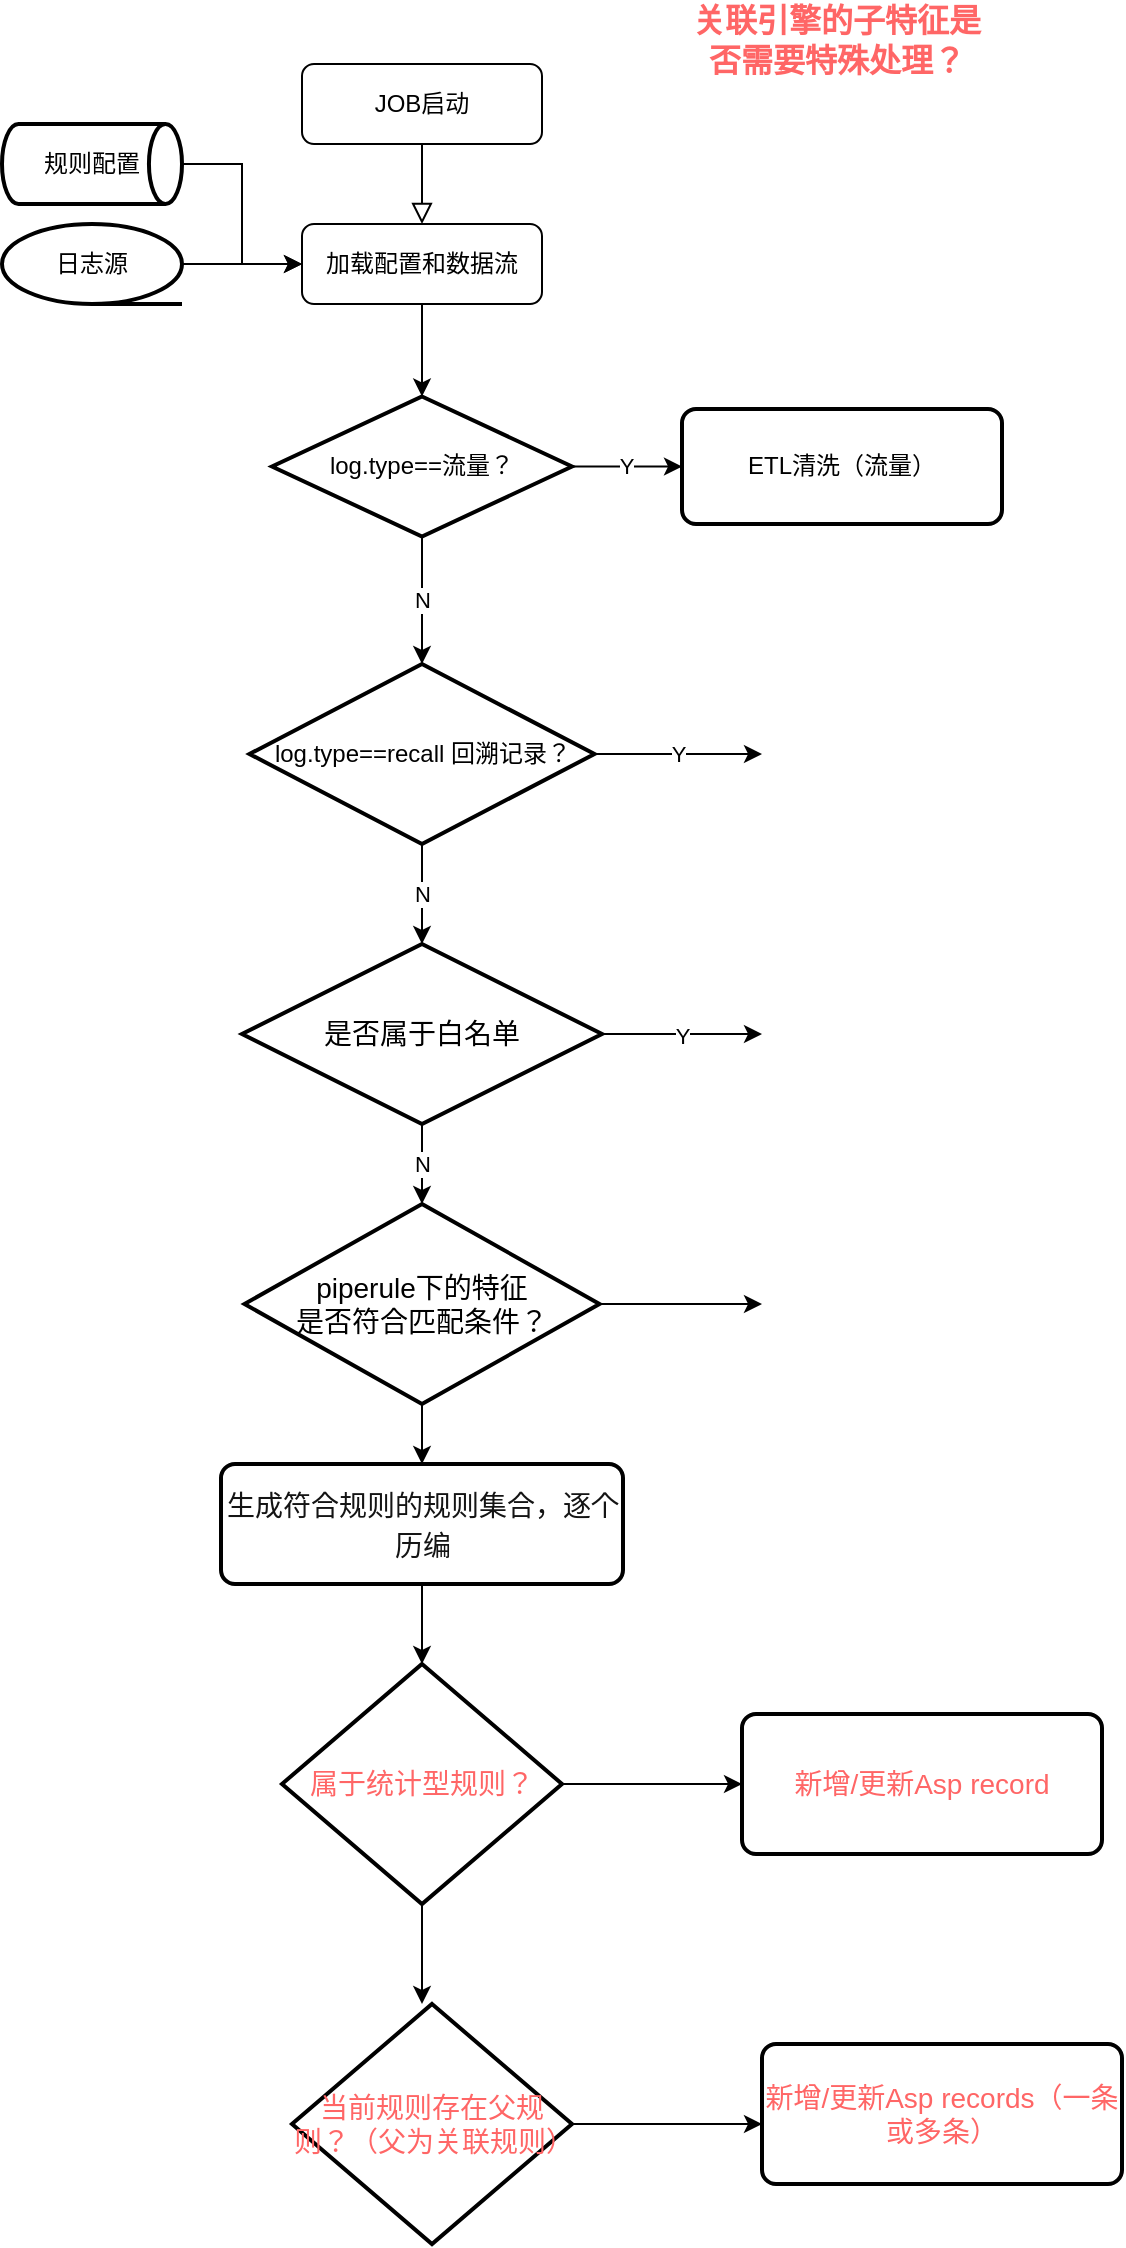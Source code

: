 <mxfile version="13.10.2" type="github">
  <diagram id="C5RBs43oDa-KdzZeNtuy" name="Page-1">
    <mxGraphModel dx="1422" dy="762" grid="1" gridSize="10" guides="1" tooltips="1" connect="1" arrows="1" fold="1" page="1" pageScale="1" pageWidth="827" pageHeight="1169" math="0" shadow="0">
      <root>
        <mxCell id="WIyWlLk6GJQsqaUBKTNV-0" />
        <mxCell id="WIyWlLk6GJQsqaUBKTNV-1" parent="WIyWlLk6GJQsqaUBKTNV-0" />
        <mxCell id="WIyWlLk6GJQsqaUBKTNV-2" value="" style="rounded=0;html=1;jettySize=auto;orthogonalLoop=1;fontSize=11;endArrow=block;endFill=0;endSize=8;strokeWidth=1;shadow=0;labelBackgroundColor=none;edgeStyle=orthogonalEdgeStyle;entryX=0.5;entryY=0;entryDx=0;entryDy=0;" parent="WIyWlLk6GJQsqaUBKTNV-1" source="WIyWlLk6GJQsqaUBKTNV-3" target="eaVsBF795Vhie1ds8Pe4-0" edge="1">
          <mxGeometry relative="1" as="geometry">
            <mxPoint x="220" y="150" as="targetPoint" />
          </mxGeometry>
        </mxCell>
        <mxCell id="WIyWlLk6GJQsqaUBKTNV-3" value="JOB启动" style="rounded=1;whiteSpace=wrap;html=1;fontSize=12;glass=0;strokeWidth=1;shadow=0;" parent="WIyWlLk6GJQsqaUBKTNV-1" vertex="1">
          <mxGeometry x="160" y="50" width="120" height="40" as="geometry" />
        </mxCell>
        <mxCell id="eaVsBF795Vhie1ds8Pe4-2" style="edgeStyle=orthogonalEdgeStyle;rounded=0;orthogonalLoop=1;jettySize=auto;html=1;entryX=0.5;entryY=0;entryDx=0;entryDy=0;entryPerimeter=0;" edge="1" parent="WIyWlLk6GJQsqaUBKTNV-1" source="eaVsBF795Vhie1ds8Pe4-0" target="eaVsBF795Vhie1ds8Pe4-8">
          <mxGeometry relative="1" as="geometry">
            <mxPoint x="220" y="220" as="targetPoint" />
          </mxGeometry>
        </mxCell>
        <mxCell id="eaVsBF795Vhie1ds8Pe4-0" value="加载配置和数据流" style="rounded=1;whiteSpace=wrap;html=1;fontSize=12;glass=0;strokeWidth=1;shadow=0;" vertex="1" parent="WIyWlLk6GJQsqaUBKTNV-1">
          <mxGeometry x="160" y="130" width="120" height="40" as="geometry" />
        </mxCell>
        <mxCell id="eaVsBF795Vhie1ds8Pe4-4" style="edgeStyle=orthogonalEdgeStyle;rounded=0;orthogonalLoop=1;jettySize=auto;html=1;entryX=0;entryY=0.5;entryDx=0;entryDy=0;" edge="1" parent="WIyWlLk6GJQsqaUBKTNV-1" source="eaVsBF795Vhie1ds8Pe4-3" target="eaVsBF795Vhie1ds8Pe4-0">
          <mxGeometry relative="1" as="geometry" />
        </mxCell>
        <mxCell id="eaVsBF795Vhie1ds8Pe4-3" value="日志源" style="strokeWidth=2;html=1;shape=mxgraph.flowchart.sequential_data;whiteSpace=wrap;" vertex="1" parent="WIyWlLk6GJQsqaUBKTNV-1">
          <mxGeometry x="10" y="130" width="90" height="40" as="geometry" />
        </mxCell>
        <mxCell id="eaVsBF795Vhie1ds8Pe4-7" style="edgeStyle=orthogonalEdgeStyle;rounded=0;orthogonalLoop=1;jettySize=auto;html=1;exitX=1;exitY=0.5;exitDx=0;exitDy=0;exitPerimeter=0;entryX=0;entryY=0.5;entryDx=0;entryDy=0;" edge="1" parent="WIyWlLk6GJQsqaUBKTNV-1" source="eaVsBF795Vhie1ds8Pe4-5" target="eaVsBF795Vhie1ds8Pe4-0">
          <mxGeometry relative="1" as="geometry" />
        </mxCell>
        <mxCell id="eaVsBF795Vhie1ds8Pe4-5" value="规则配置" style="strokeWidth=2;html=1;shape=mxgraph.flowchart.direct_data;whiteSpace=wrap;" vertex="1" parent="WIyWlLk6GJQsqaUBKTNV-1">
          <mxGeometry x="10" y="80" width="90" height="40" as="geometry" />
        </mxCell>
        <mxCell id="eaVsBF795Vhie1ds8Pe4-10" value="Y" style="edgeStyle=orthogonalEdgeStyle;rounded=0;orthogonalLoop=1;jettySize=auto;html=1;" edge="1" parent="WIyWlLk6GJQsqaUBKTNV-1" source="eaVsBF795Vhie1ds8Pe4-8" target="eaVsBF795Vhie1ds8Pe4-11">
          <mxGeometry relative="1" as="geometry">
            <mxPoint x="360" y="245" as="targetPoint" />
          </mxGeometry>
        </mxCell>
        <mxCell id="eaVsBF795Vhie1ds8Pe4-12" value="N" style="edgeStyle=orthogonalEdgeStyle;rounded=0;orthogonalLoop=1;jettySize=auto;html=1;exitX=0.5;exitY=1;exitDx=0;exitDy=0;exitPerimeter=0;entryX=0.5;entryY=0;entryDx=0;entryDy=0;entryPerimeter=0;" edge="1" parent="WIyWlLk6GJQsqaUBKTNV-1" source="eaVsBF795Vhie1ds8Pe4-8" target="eaVsBF795Vhie1ds8Pe4-14">
          <mxGeometry relative="1" as="geometry">
            <mxPoint x="220" y="350" as="targetPoint" />
          </mxGeometry>
        </mxCell>
        <mxCell id="eaVsBF795Vhie1ds8Pe4-8" value="log.type==流量？" style="strokeWidth=2;html=1;shape=mxgraph.flowchart.decision;whiteSpace=wrap;" vertex="1" parent="WIyWlLk6GJQsqaUBKTNV-1">
          <mxGeometry x="145" y="216.25" width="150" height="70" as="geometry" />
        </mxCell>
        <mxCell id="eaVsBF795Vhie1ds8Pe4-11" value="ETL清洗（流量）" style="rounded=1;whiteSpace=wrap;html=1;absoluteArcSize=1;arcSize=14;strokeWidth=2;" vertex="1" parent="WIyWlLk6GJQsqaUBKTNV-1">
          <mxGeometry x="350" y="222.5" width="160" height="57.5" as="geometry" />
        </mxCell>
        <mxCell id="eaVsBF795Vhie1ds8Pe4-15" value="Y" style="edgeStyle=orthogonalEdgeStyle;rounded=0;orthogonalLoop=1;jettySize=auto;html=1;exitX=1;exitY=0.5;exitDx=0;exitDy=0;exitPerimeter=0;" edge="1" parent="WIyWlLk6GJQsqaUBKTNV-1" source="eaVsBF795Vhie1ds8Pe4-14">
          <mxGeometry relative="1" as="geometry">
            <mxPoint x="390" y="395" as="targetPoint" />
          </mxGeometry>
        </mxCell>
        <mxCell id="eaVsBF795Vhie1ds8Pe4-16" value="N" style="edgeStyle=orthogonalEdgeStyle;rounded=0;orthogonalLoop=1;jettySize=auto;html=1;exitX=0.5;exitY=1;exitDx=0;exitDy=0;exitPerimeter=0;entryX=0.5;entryY=0;entryDx=0;entryDy=0;entryPerimeter=0;" edge="1" parent="WIyWlLk6GJQsqaUBKTNV-1" source="eaVsBF795Vhie1ds8Pe4-14" target="eaVsBF795Vhie1ds8Pe4-17">
          <mxGeometry relative="1" as="geometry">
            <mxPoint x="220" y="470" as="targetPoint" />
          </mxGeometry>
        </mxCell>
        <mxCell id="eaVsBF795Vhie1ds8Pe4-14" value="log.type==recall 回溯记录？" style="strokeWidth=2;html=1;shape=mxgraph.flowchart.decision;whiteSpace=wrap;" vertex="1" parent="WIyWlLk6GJQsqaUBKTNV-1">
          <mxGeometry x="133.75" y="350" width="172.5" height="90" as="geometry" />
        </mxCell>
        <mxCell id="eaVsBF795Vhie1ds8Pe4-18" value="Y" style="edgeStyle=orthogonalEdgeStyle;rounded=0;orthogonalLoop=1;jettySize=auto;html=1;exitX=1;exitY=0.5;exitDx=0;exitDy=0;exitPerimeter=0;" edge="1" parent="WIyWlLk6GJQsqaUBKTNV-1" source="eaVsBF795Vhie1ds8Pe4-17">
          <mxGeometry relative="1" as="geometry">
            <mxPoint x="390" y="535" as="targetPoint" />
          </mxGeometry>
        </mxCell>
        <mxCell id="eaVsBF795Vhie1ds8Pe4-19" value="N" style="edgeStyle=orthogonalEdgeStyle;rounded=0;orthogonalLoop=1;jettySize=auto;html=1;exitX=0.5;exitY=1;exitDx=0;exitDy=0;exitPerimeter=0;entryX=0.5;entryY=0;entryDx=0;entryDy=0;entryPerimeter=0;" edge="1" parent="WIyWlLk6GJQsqaUBKTNV-1" source="eaVsBF795Vhie1ds8Pe4-17" target="eaVsBF795Vhie1ds8Pe4-20">
          <mxGeometry relative="1" as="geometry">
            <mxPoint x="220" y="620" as="targetPoint" />
          </mxGeometry>
        </mxCell>
        <mxCell id="eaVsBF795Vhie1ds8Pe4-17" value="是否属于白名单" style="strokeWidth=2;html=1;shape=mxgraph.flowchart.decision;whiteSpace=wrap;fontSize=14;" vertex="1" parent="WIyWlLk6GJQsqaUBKTNV-1">
          <mxGeometry x="130" y="490" width="180" height="90" as="geometry" />
        </mxCell>
        <mxCell id="eaVsBF795Vhie1ds8Pe4-22" style="edgeStyle=orthogonalEdgeStyle;rounded=0;orthogonalLoop=1;jettySize=auto;html=1;exitX=1;exitY=0.5;exitDx=0;exitDy=0;exitPerimeter=0;fontSize=16;fontColor=#FF6666;" edge="1" parent="WIyWlLk6GJQsqaUBKTNV-1" source="eaVsBF795Vhie1ds8Pe4-20">
          <mxGeometry relative="1" as="geometry">
            <mxPoint x="390" y="670" as="targetPoint" />
          </mxGeometry>
        </mxCell>
        <mxCell id="eaVsBF795Vhie1ds8Pe4-23" style="edgeStyle=orthogonalEdgeStyle;rounded=0;orthogonalLoop=1;jettySize=auto;html=1;exitX=0.5;exitY=1;exitDx=0;exitDy=0;exitPerimeter=0;fontSize=16;fontColor=#FF6666;" edge="1" parent="WIyWlLk6GJQsqaUBKTNV-1" source="eaVsBF795Vhie1ds8Pe4-20" target="eaVsBF795Vhie1ds8Pe4-24">
          <mxGeometry relative="1" as="geometry">
            <mxPoint x="220" y="760" as="targetPoint" />
          </mxGeometry>
        </mxCell>
        <mxCell id="eaVsBF795Vhie1ds8Pe4-20" value="piperule下的特征&lt;br style=&quot;font-size: 14px;&quot;&gt;是否符合匹配条件？" style="strokeWidth=2;html=1;shape=mxgraph.flowchart.decision;whiteSpace=wrap;fontSize=14;" vertex="1" parent="WIyWlLk6GJQsqaUBKTNV-1">
          <mxGeometry x="131.25" y="620" width="177.5" height="100" as="geometry" />
        </mxCell>
        <mxCell id="eaVsBF795Vhie1ds8Pe4-21" value="关联引擎的子特征是否需要特殊处理？" style="text;html=1;strokeColor=none;fillColor=none;align=center;verticalAlign=middle;whiteSpace=wrap;rounded=0;fontSize=16;fontStyle=1;fontColor=#FF6666;" vertex="1" parent="WIyWlLk6GJQsqaUBKTNV-1">
          <mxGeometry x="350" y="30" width="155" height="15" as="geometry" />
        </mxCell>
        <mxCell id="eaVsBF795Vhie1ds8Pe4-26" style="edgeStyle=orthogonalEdgeStyle;rounded=0;orthogonalLoop=1;jettySize=auto;html=1;fontSize=14;fontColor=#FF6666;entryX=0.5;entryY=0;entryDx=0;entryDy=0;entryPerimeter=0;" edge="1" parent="WIyWlLk6GJQsqaUBKTNV-1" source="eaVsBF795Vhie1ds8Pe4-24" target="eaVsBF795Vhie1ds8Pe4-27">
          <mxGeometry relative="1" as="geometry">
            <mxPoint x="220" y="840" as="targetPoint" />
          </mxGeometry>
        </mxCell>
        <mxCell id="eaVsBF795Vhie1ds8Pe4-24" value="&lt;font color=&quot;#141414&quot;&gt;&lt;span style=&quot;font-size: 14px&quot;&gt;生成符合规则的规则集合，逐个历编&lt;/span&gt;&lt;/font&gt;" style="rounded=1;whiteSpace=wrap;html=1;absoluteArcSize=1;arcSize=14;strokeWidth=2;fontSize=16;fontColor=#FF6666;" vertex="1" parent="WIyWlLk6GJQsqaUBKTNV-1">
          <mxGeometry x="119.5" y="750" width="201" height="60" as="geometry" />
        </mxCell>
        <mxCell id="eaVsBF795Vhie1ds8Pe4-28" style="edgeStyle=orthogonalEdgeStyle;rounded=0;orthogonalLoop=1;jettySize=auto;html=1;exitX=1;exitY=0.5;exitDx=0;exitDy=0;exitPerimeter=0;fontSize=14;fontColor=#FF6666;entryX=0;entryY=0.5;entryDx=0;entryDy=0;" edge="1" parent="WIyWlLk6GJQsqaUBKTNV-1" source="eaVsBF795Vhie1ds8Pe4-27" target="eaVsBF795Vhie1ds8Pe4-29">
          <mxGeometry relative="1" as="geometry">
            <mxPoint x="370" y="910" as="targetPoint" />
          </mxGeometry>
        </mxCell>
        <mxCell id="eaVsBF795Vhie1ds8Pe4-30" style="edgeStyle=orthogonalEdgeStyle;rounded=0;orthogonalLoop=1;jettySize=auto;html=1;fontSize=14;fontColor=#FF6666;" edge="1" parent="WIyWlLk6GJQsqaUBKTNV-1" source="eaVsBF795Vhie1ds8Pe4-27">
          <mxGeometry relative="1" as="geometry">
            <mxPoint x="220" y="1020" as="targetPoint" />
          </mxGeometry>
        </mxCell>
        <mxCell id="eaVsBF795Vhie1ds8Pe4-27" value="属于统计型规则？" style="strokeWidth=2;html=1;shape=mxgraph.flowchart.decision;whiteSpace=wrap;fontSize=14;fontColor=#FF6666;" vertex="1" parent="WIyWlLk6GJQsqaUBKTNV-1">
          <mxGeometry x="150" y="850" width="140" height="120" as="geometry" />
        </mxCell>
        <mxCell id="eaVsBF795Vhie1ds8Pe4-29" value="新增/更新Asp record" style="rounded=1;whiteSpace=wrap;html=1;absoluteArcSize=1;arcSize=14;strokeWidth=2;fontSize=14;fontColor=#FF6666;" vertex="1" parent="WIyWlLk6GJQsqaUBKTNV-1">
          <mxGeometry x="380" y="875" width="180" height="70" as="geometry" />
        </mxCell>
        <mxCell id="eaVsBF795Vhie1ds8Pe4-32" style="edgeStyle=orthogonalEdgeStyle;rounded=0;orthogonalLoop=1;jettySize=auto;html=1;exitX=1;exitY=0.5;exitDx=0;exitDy=0;exitPerimeter=0;fontSize=14;fontColor=#FF6666;" edge="1" parent="WIyWlLk6GJQsqaUBKTNV-1" source="eaVsBF795Vhie1ds8Pe4-31">
          <mxGeometry relative="1" as="geometry">
            <mxPoint x="390" y="1080" as="targetPoint" />
          </mxGeometry>
        </mxCell>
        <mxCell id="eaVsBF795Vhie1ds8Pe4-31" value="当前规则存在父规则？（父为关联规则）" style="strokeWidth=2;html=1;shape=mxgraph.flowchart.decision;whiteSpace=wrap;fontSize=14;fontColor=#FF6666;" vertex="1" parent="WIyWlLk6GJQsqaUBKTNV-1">
          <mxGeometry x="155" y="1020" width="140" height="120" as="geometry" />
        </mxCell>
        <mxCell id="eaVsBF795Vhie1ds8Pe4-33" value="新增/更新Asp records（一条或多条）" style="rounded=1;whiteSpace=wrap;html=1;absoluteArcSize=1;arcSize=14;strokeWidth=2;fontSize=14;fontColor=#FF6666;" vertex="1" parent="WIyWlLk6GJQsqaUBKTNV-1">
          <mxGeometry x="390" y="1040" width="180" height="70" as="geometry" />
        </mxCell>
      </root>
    </mxGraphModel>
  </diagram>
</mxfile>
